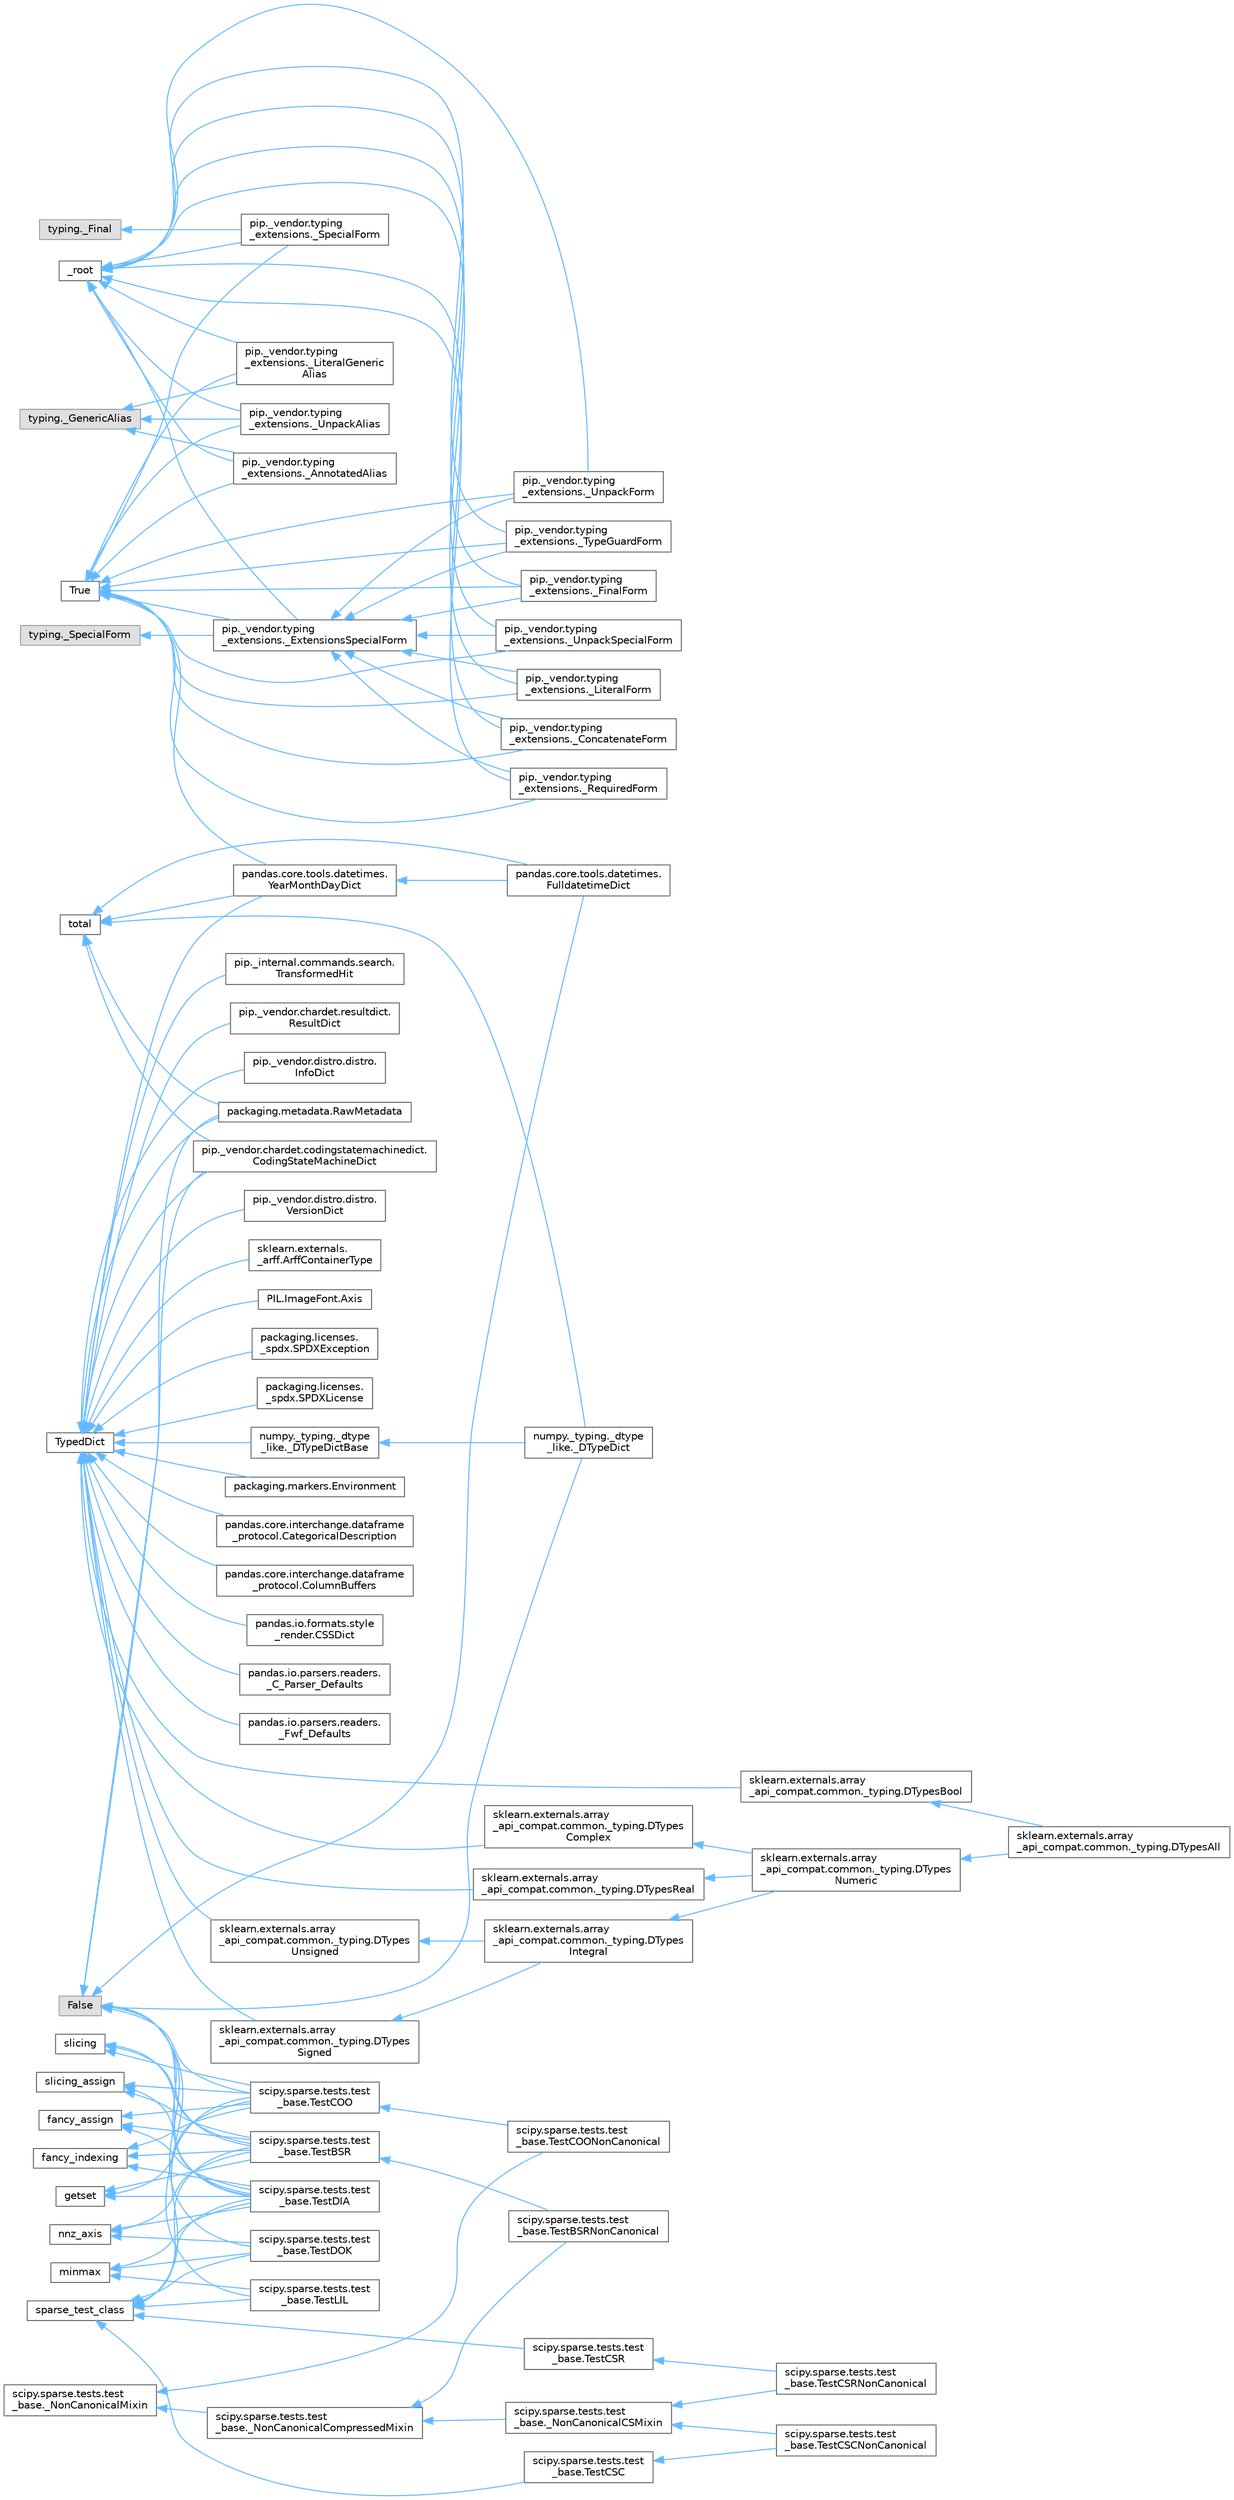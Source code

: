 digraph "Graphical Class Hierarchy"
{
 // LATEX_PDF_SIZE
  bgcolor="transparent";
  edge [fontname=Helvetica,fontsize=10,labelfontname=Helvetica,labelfontsize=10];
  node [fontname=Helvetica,fontsize=10,shape=box,height=0.2,width=0.4];
  rankdir="LR";
  Node0 [id="Node000000",label="typing._Final",height=0.2,width=0.4,color="grey60", fillcolor="#E0E0E0", style="filled",tooltip=" "];
  Node0 -> Node1 [id="edge5690_Node000000_Node000001",dir="back",color="steelblue1",style="solid",tooltip=" "];
  Node1 [id="Node000001",label="pip._vendor.typing\l_extensions._SpecialForm",height=0.2,width=0.4,color="grey40", fillcolor="white", style="filled",URL="$dd/dbd/classpip_1_1__vendor_1_1typing__extensions_1_1__SpecialForm.html",tooltip=" "];
  Node4 [id="Node000004",label="typing._GenericAlias",height=0.2,width=0.4,color="grey60", fillcolor="#E0E0E0", style="filled",tooltip=" "];
  Node4 -> Node3 [id="edge5691_Node000004_Node000003",dir="back",color="steelblue1",style="solid",tooltip=" "];
  Node3 [id="Node000003",label="pip._vendor.typing\l_extensions._AnnotatedAlias",height=0.2,width=0.4,color="grey40", fillcolor="white", style="filled",URL="$de/df2/classpip_1_1__vendor_1_1typing__extensions_1_1__AnnotatedAlias.html",tooltip=" "];
  Node4 -> Node5 [id="edge5692_Node000004_Node000005",dir="back",color="steelblue1",style="solid",tooltip=" "];
  Node5 [id="Node000005",label="pip._vendor.typing\l_extensions._LiteralGeneric\lAlias",height=0.2,width=0.4,color="grey40", fillcolor="white", style="filled",URL="$de/d9a/classpip_1_1__vendor_1_1typing__extensions_1_1__LiteralGenericAlias.html",tooltip=" "];
  Node4 -> Node69 [id="edge5693_Node000004_Node000069",dir="back",color="steelblue1",style="solid",tooltip=" "];
  Node69 [id="Node000069",label="pip._vendor.typing\l_extensions._UnpackAlias",height=0.2,width=0.4,color="grey40", fillcolor="white", style="filled",URL="$d4/d27/classpip_1_1__vendor_1_1typing__extensions_1_1__UnpackAlias.html",tooltip=" "];
  Node29 [id="Node000029",label="scipy.sparse.tests.test\l_base._NonCanonicalMixin",height=0.2,width=0.4,color="grey40", fillcolor="white", style="filled",URL="$d1/d14/classscipy_1_1sparse_1_1tests_1_1test__base_1_1__NonCanonicalMixin.html",tooltip=" "];
  Node29 -> Node28 [id="edge5694_Node000029_Node000028",dir="back",color="steelblue1",style="solid",tooltip=" "];
  Node28 [id="Node000028",label="scipy.sparse.tests.test\l_base.TestCOONonCanonical",height=0.2,width=0.4,color="grey40", fillcolor="white", style="filled",URL="$da/d38/classscipy_1_1sparse_1_1tests_1_1test__base_1_1TestCOONonCanonical.html",tooltip=" "];
  Node29 -> Node22 [id="edge5695_Node000029_Node000022",dir="back",color="steelblue1",style="solid",tooltip=" "];
  Node22 [id="Node000022",label="scipy.sparse.tests.test\l_base._NonCanonicalCompressedMixin",height=0.2,width=0.4,color="grey40", fillcolor="white", style="filled",URL="$d0/d78/classscipy_1_1sparse_1_1tests_1_1test__base_1_1__NonCanonicalCompressedMixin.html",tooltip=" "];
  Node22 -> Node21 [id="edge5696_Node000022_Node000021",dir="back",color="steelblue1",style="solid",tooltip=" "];
  Node21 [id="Node000021",label="scipy.sparse.tests.test\l_base.TestBSRNonCanonical",height=0.2,width=0.4,color="grey40", fillcolor="white", style="filled",URL="$d0/d19/classscipy_1_1sparse_1_1tests_1_1test__base_1_1TestBSRNonCanonical.html",tooltip=" "];
  Node22 -> Node23 [id="edge5697_Node000022_Node000023",dir="back",color="steelblue1",style="solid",tooltip=" "];
  Node23 [id="Node000023",label="scipy.sparse.tests.test\l_base._NonCanonicalCSMixin",height=0.2,width=0.4,color="grey40", fillcolor="white", style="filled",URL="$dc/d0b/classscipy_1_1sparse_1_1tests_1_1test__base_1_1__NonCanonicalCSMixin.html",tooltip=" "];
  Node23 -> Node24 [id="edge5698_Node000023_Node000024",dir="back",color="steelblue1",style="solid",tooltip=" "];
  Node24 [id="Node000024",label="scipy.sparse.tests.test\l_base.TestCSCNonCanonical",height=0.2,width=0.4,color="grey40", fillcolor="white", style="filled",URL="$d7/dd7/classscipy_1_1sparse_1_1tests_1_1test__base_1_1TestCSCNonCanonical.html",tooltip=" "];
  Node23 -> Node41 [id="edge5699_Node000023_Node000041",dir="back",color="steelblue1",style="solid",tooltip=" "];
  Node41 [id="Node000041",label="scipy.sparse.tests.test\l_base.TestCSRNonCanonical",height=0.2,width=0.4,color="grey40", fillcolor="white", style="filled",URL="$df/d25/classscipy_1_1sparse_1_1tests_1_1test__base_1_1TestCSRNonCanonical.html",tooltip=" "];
  Node2 [id="Node000002",label="_root",height=0.2,width=0.4,color="grey40", fillcolor="white", style="filled",URL="$de/d5f/class__root.html",tooltip=" "];
  Node2 -> Node3 [id="edge5700_Node000002_Node000003",dir="back",color="steelblue1",style="solid",tooltip=" "];
  Node2 -> Node60 [id="edge5701_Node000002_Node000060",dir="back",color="steelblue1",style="solid",tooltip=" "];
  Node60 [id="Node000060",label="pip._vendor.typing\l_extensions._ConcatenateForm",height=0.2,width=0.4,color="grey40", fillcolor="white", style="filled",URL="$d0/d57/classpip_1_1__vendor_1_1typing__extensions_1_1__ConcatenateForm.html",tooltip=" "];
  Node2 -> Node61 [id="edge5702_Node000002_Node000061",dir="back",color="steelblue1",style="solid",tooltip=" "];
  Node61 [id="Node000061",label="pip._vendor.typing\l_extensions._ExtensionsSpecialForm",height=0.2,width=0.4,color="grey40", fillcolor="white", style="filled",URL="$d4/d1e/classpip_1_1__vendor_1_1typing__extensions_1_1__ExtensionsSpecialForm.html",tooltip=" "];
  Node61 -> Node60 [id="edge5703_Node000061_Node000060",dir="back",color="steelblue1",style="solid",tooltip=" "];
  Node61 -> Node62 [id="edge5704_Node000061_Node000062",dir="back",color="steelblue1",style="solid",tooltip=" "];
  Node62 [id="Node000062",label="pip._vendor.typing\l_extensions._FinalForm",height=0.2,width=0.4,color="grey40", fillcolor="white", style="filled",URL="$d8/d1b/classpip_1_1__vendor_1_1typing__extensions_1_1__FinalForm.html",tooltip=" "];
  Node61 -> Node63 [id="edge5705_Node000061_Node000063",dir="back",color="steelblue1",style="solid",tooltip=" "];
  Node63 [id="Node000063",label="pip._vendor.typing\l_extensions._LiteralForm",height=0.2,width=0.4,color="grey40", fillcolor="white", style="filled",URL="$da/d77/classpip_1_1__vendor_1_1typing__extensions_1_1__LiteralForm.html",tooltip=" "];
  Node61 -> Node64 [id="edge5706_Node000061_Node000064",dir="back",color="steelblue1",style="solid",tooltip=" "];
  Node64 [id="Node000064",label="pip._vendor.typing\l_extensions._RequiredForm",height=0.2,width=0.4,color="grey40", fillcolor="white", style="filled",URL="$d1/d5a/classpip_1_1__vendor_1_1typing__extensions_1_1__RequiredForm.html",tooltip=" "];
  Node61 -> Node65 [id="edge5707_Node000061_Node000065",dir="back",color="steelblue1",style="solid",tooltip=" "];
  Node65 [id="Node000065",label="pip._vendor.typing\l_extensions._TypeGuardForm",height=0.2,width=0.4,color="grey40", fillcolor="white", style="filled",URL="$d6/d22/classpip_1_1__vendor_1_1typing__extensions_1_1__TypeGuardForm.html",tooltip=" "];
  Node61 -> Node66 [id="edge5708_Node000061_Node000066",dir="back",color="steelblue1",style="solid",tooltip=" "];
  Node66 [id="Node000066",label="pip._vendor.typing\l_extensions._UnpackForm",height=0.2,width=0.4,color="grey40", fillcolor="white", style="filled",URL="$df/d4e/classpip_1_1__vendor_1_1typing__extensions_1_1__UnpackForm.html",tooltip=" "];
  Node61 -> Node67 [id="edge5709_Node000061_Node000067",dir="back",color="steelblue1",style="solid",tooltip=" "];
  Node67 [id="Node000067",label="pip._vendor.typing\l_extensions._UnpackSpecialForm",height=0.2,width=0.4,color="grey40", fillcolor="white", style="filled",URL="$de/d67/classpip_1_1__vendor_1_1typing__extensions_1_1__UnpackSpecialForm.html",tooltip=" "];
  Node2 -> Node62 [id="edge5710_Node000002_Node000062",dir="back",color="steelblue1",style="solid",tooltip=" "];
  Node2 -> Node63 [id="edge5711_Node000002_Node000063",dir="back",color="steelblue1",style="solid",tooltip=" "];
  Node2 -> Node5 [id="edge5712_Node000002_Node000005",dir="back",color="steelblue1",style="solid",tooltip=" "];
  Node2 -> Node64 [id="edge5713_Node000002_Node000064",dir="back",color="steelblue1",style="solid",tooltip=" "];
  Node2 -> Node1 [id="edge5714_Node000002_Node000001",dir="back",color="steelblue1",style="solid",tooltip=" "];
  Node2 -> Node65 [id="edge5715_Node000002_Node000065",dir="back",color="steelblue1",style="solid",tooltip=" "];
  Node2 -> Node69 [id="edge5716_Node000002_Node000069",dir="back",color="steelblue1",style="solid",tooltip=" "];
  Node2 -> Node66 [id="edge5717_Node000002_Node000066",dir="back",color="steelblue1",style="solid",tooltip=" "];
  Node2 -> Node67 [id="edge5718_Node000002_Node000067",dir="back",color="steelblue1",style="solid",tooltip=" "];
  Node68 [id="Node000068",label="typing._SpecialForm",height=0.2,width=0.4,color="grey60", fillcolor="#E0E0E0", style="filled",tooltip=" "];
  Node68 -> Node61 [id="edge5719_Node000068_Node000061",dir="back",color="steelblue1",style="solid",tooltip=" "];
  Node30 [id="Node000030",label="fancy_assign",height=0.2,width=0.4,color="grey40", fillcolor="white", style="filled",URL="$d3/d0f/classfancy__assign.html",tooltip=" "];
  Node30 -> Node20 [id="edge5720_Node000030_Node000020",dir="back",color="steelblue1",style="solid",tooltip=" "];
  Node20 [id="Node000020",label="scipy.sparse.tests.test\l_base.TestBSR",height=0.2,width=0.4,color="grey40", fillcolor="white", style="filled",URL="$d8/d2c/classscipy_1_1sparse_1_1tests_1_1test__base_1_1TestBSR.html",tooltip=" "];
  Node20 -> Node21 [id="edge5721_Node000020_Node000021",dir="back",color="steelblue1",style="solid",tooltip=" "];
  Node30 -> Node27 [id="edge5722_Node000030_Node000027",dir="back",color="steelblue1",style="solid",tooltip=" "];
  Node27 [id="Node000027",label="scipy.sparse.tests.test\l_base.TestCOO",height=0.2,width=0.4,color="grey40", fillcolor="white", style="filled",URL="$d6/d7b/classscipy_1_1sparse_1_1tests_1_1test__base_1_1TestCOO.html",tooltip=" "];
  Node27 -> Node28 [id="edge5723_Node000027_Node000028",dir="back",color="steelblue1",style="solid",tooltip=" "];
  Node30 -> Node31 [id="edge5724_Node000030_Node000031",dir="back",color="steelblue1",style="solid",tooltip=" "];
  Node31 [id="Node000031",label="scipy.sparse.tests.test\l_base.TestDIA",height=0.2,width=0.4,color="grey40", fillcolor="white", style="filled",URL="$d7/d73/classscipy_1_1sparse_1_1tests_1_1test__base_1_1TestDIA.html",tooltip=" "];
  Node32 [id="Node000032",label="fancy_indexing",height=0.2,width=0.4,color="grey40", fillcolor="white", style="filled",URL="$da/de4/classfancy__indexing.html",tooltip=" "];
  Node32 -> Node20 [id="edge5725_Node000032_Node000020",dir="back",color="steelblue1",style="solid",tooltip=" "];
  Node32 -> Node27 [id="edge5726_Node000032_Node000027",dir="back",color="steelblue1",style="solid",tooltip=" "];
  Node32 -> Node31 [id="edge5727_Node000032_Node000031",dir="back",color="steelblue1",style="solid",tooltip=" "];
  Node33 [id="Node000033",label="getset",height=0.2,width=0.4,color="grey40", fillcolor="white", style="filled",URL="$d9/d13/classgetset.html",tooltip=" "];
  Node33 -> Node20 [id="edge5728_Node000033_Node000020",dir="back",color="steelblue1",style="solid",tooltip=" "];
  Node33 -> Node27 [id="edge5729_Node000033_Node000027",dir="back",color="steelblue1",style="solid",tooltip=" "];
  Node33 -> Node31 [id="edge5730_Node000033_Node000031",dir="back",color="steelblue1",style="solid",tooltip=" "];
  Node34 [id="Node000034",label="minmax",height=0.2,width=0.4,color="grey40", fillcolor="white", style="filled",URL="$db/de6/classminmax.html",tooltip=" "];
  Node34 -> Node31 [id="edge5731_Node000034_Node000031",dir="back",color="steelblue1",style="solid",tooltip=" "];
  Node34 -> Node35 [id="edge5732_Node000034_Node000035",dir="back",color="steelblue1",style="solid",tooltip=" "];
  Node35 [id="Node000035",label="scipy.sparse.tests.test\l_base.TestDOK",height=0.2,width=0.4,color="grey40", fillcolor="white", style="filled",URL="$d8/d98/classscipy_1_1sparse_1_1tests_1_1test__base_1_1TestDOK.html",tooltip=" "];
  Node34 -> Node37 [id="edge5733_Node000034_Node000037",dir="back",color="steelblue1",style="solid",tooltip=" "];
  Node37 [id="Node000037",label="scipy.sparse.tests.test\l_base.TestLIL",height=0.2,width=0.4,color="grey40", fillcolor="white", style="filled",URL="$d1/d1a/classscipy_1_1sparse_1_1tests_1_1test__base_1_1TestLIL.html",tooltip=" "];
  Node36 [id="Node000036",label="nnz_axis",height=0.2,width=0.4,color="grey40", fillcolor="white", style="filled",URL="$dd/dc9/classnnz__axis.html",tooltip=" "];
  Node36 -> Node20 [id="edge5734_Node000036_Node000020",dir="back",color="steelblue1",style="solid",tooltip=" "];
  Node36 -> Node31 [id="edge5735_Node000036_Node000031",dir="back",color="steelblue1",style="solid",tooltip=" "];
  Node36 -> Node35 [id="edge5736_Node000036_Node000035",dir="back",color="steelblue1",style="solid",tooltip=" "];
  Node38 [id="Node000038",label="slicing",height=0.2,width=0.4,color="grey40", fillcolor="white", style="filled",URL="$dc/d8b/classslicing.html",tooltip=" "];
  Node38 -> Node20 [id="edge5737_Node000038_Node000020",dir="back",color="steelblue1",style="solid",tooltip=" "];
  Node38 -> Node27 [id="edge5738_Node000038_Node000027",dir="back",color="steelblue1",style="solid",tooltip=" "];
  Node38 -> Node31 [id="edge5739_Node000038_Node000031",dir="back",color="steelblue1",style="solid",tooltip=" "];
  Node39 [id="Node000039",label="slicing_assign",height=0.2,width=0.4,color="grey40", fillcolor="white", style="filled",URL="$de/d5f/classslicing__assign.html",tooltip=" "];
  Node39 -> Node20 [id="edge5740_Node000039_Node000020",dir="back",color="steelblue1",style="solid",tooltip=" "];
  Node39 -> Node27 [id="edge5741_Node000039_Node000027",dir="back",color="steelblue1",style="solid",tooltip=" "];
  Node39 -> Node31 [id="edge5742_Node000039_Node000031",dir="back",color="steelblue1",style="solid",tooltip=" "];
  Node26 [id="Node000026",label="sparse_test_class",height=0.2,width=0.4,color="grey40", fillcolor="white", style="filled",URL="$de/d31/classsparse__test__class.html",tooltip=" "];
  Node26 -> Node20 [id="edge5743_Node000026_Node000020",dir="back",color="steelblue1",style="solid",tooltip=" "];
  Node26 -> Node27 [id="edge5744_Node000026_Node000027",dir="back",color="steelblue1",style="solid",tooltip=" "];
  Node26 -> Node25 [id="edge5745_Node000026_Node000025",dir="back",color="steelblue1",style="solid",tooltip=" "];
  Node25 [id="Node000025",label="scipy.sparse.tests.test\l_base.TestCSC",height=0.2,width=0.4,color="grey40", fillcolor="white", style="filled",URL="$d4/d67/classscipy_1_1sparse_1_1tests_1_1test__base_1_1TestCSC.html",tooltip=" "];
  Node25 -> Node24 [id="edge5746_Node000025_Node000024",dir="back",color="steelblue1",style="solid",tooltip=" "];
  Node26 -> Node40 [id="edge5747_Node000026_Node000040",dir="back",color="steelblue1",style="solid",tooltip=" "];
  Node40 [id="Node000040",label="scipy.sparse.tests.test\l_base.TestCSR",height=0.2,width=0.4,color="grey40", fillcolor="white", style="filled",URL="$d9/d00/classscipy_1_1sparse_1_1tests_1_1test__base_1_1TestCSR.html",tooltip=" "];
  Node40 -> Node41 [id="edge5748_Node000040_Node000041",dir="back",color="steelblue1",style="solid",tooltip=" "];
  Node26 -> Node31 [id="edge5749_Node000026_Node000031",dir="back",color="steelblue1",style="solid",tooltip=" "];
  Node26 -> Node35 [id="edge5750_Node000026_Node000035",dir="back",color="steelblue1",style="solid",tooltip=" "];
  Node26 -> Node37 [id="edge5751_Node000026_Node000037",dir="back",color="steelblue1",style="solid",tooltip=" "];
  Node9 [id="Node000009",label="total",height=0.2,width=0.4,color="grey40", fillcolor="white", style="filled",URL="$dc/d58/classtotal.html",tooltip=" "];
  Node9 -> Node10 [id="edge5752_Node000009_Node000010",dir="back",color="steelblue1",style="solid",tooltip=" "];
  Node10 [id="Node000010",label="numpy._typing._dtype\l_like._DTypeDict",height=0.2,width=0.4,color="grey40", fillcolor="white", style="filled",URL="$d8/dce/classnumpy_1_1__typing_1_1__dtype__like_1_1__DTypeDict.html",tooltip=" "];
  Node9 -> Node17 [id="edge5753_Node000009_Node000017",dir="back",color="steelblue1",style="solid",tooltip=" "];
  Node17 [id="Node000017",label="packaging.metadata.RawMetadata",height=0.2,width=0.4,color="grey40", fillcolor="white", style="filled",URL="$d0/d70/classpackaging_1_1metadata_1_1RawMetadata.html",tooltip=" "];
  Node9 -> Node8 [id="edge5754_Node000009_Node000008",dir="back",color="steelblue1",style="solid",tooltip=" "];
  Node8 [id="Node000008",label="pandas.core.tools.datetimes.\lFulldatetimeDict",height=0.2,width=0.4,color="grey40", fillcolor="white", style="filled",URL="$d8/d55/classpandas_1_1core_1_1tools_1_1datetimes_1_1FulldatetimeDict.html",tooltip=" "];
  Node9 -> Node7 [id="edge5755_Node000009_Node000007",dir="back",color="steelblue1",style="solid",tooltip=" "];
  Node7 [id="Node000007",label="pandas.core.tools.datetimes.\lYearMonthDayDict",height=0.2,width=0.4,color="grey40", fillcolor="white", style="filled",URL="$dd/d6a/classpandas_1_1core_1_1tools_1_1datetimes_1_1YearMonthDayDict.html",tooltip=" "];
  Node7 -> Node8 [id="edge5756_Node000007_Node000008",dir="back",color="steelblue1",style="solid",tooltip=" "];
  Node9 -> Node19 [id="edge5757_Node000009_Node000019",dir="back",color="steelblue1",style="solid",tooltip=" "];
  Node19 [id="Node000019",label="pip._vendor.chardet.codingstatemachinedict.\lCodingStateMachineDict",height=0.2,width=0.4,color="grey40", fillcolor="white", style="filled",URL="$d9/d72/classpip_1_1__vendor_1_1chardet_1_1codingstatemachinedict_1_1CodingStateMachineDict.html",tooltip=" "];
  Node6 [id="Node000006",label="True",height=0.2,width=0.4,color="grey40", fillcolor="white", style="filled",URL="$d8/d0b/classTrue.html",tooltip=" "];
  Node6 -> Node7 [id="edge5758_Node000006_Node000007",dir="back",color="steelblue1",style="solid",tooltip=" "];
  Node6 -> Node3 [id="edge5759_Node000006_Node000003",dir="back",color="steelblue1",style="solid",tooltip=" "];
  Node6 -> Node60 [id="edge5760_Node000006_Node000060",dir="back",color="steelblue1",style="solid",tooltip=" "];
  Node6 -> Node61 [id="edge5761_Node000006_Node000061",dir="back",color="steelblue1",style="solid",tooltip=" "];
  Node6 -> Node62 [id="edge5762_Node000006_Node000062",dir="back",color="steelblue1",style="solid",tooltip=" "];
  Node6 -> Node63 [id="edge5763_Node000006_Node000063",dir="back",color="steelblue1",style="solid",tooltip=" "];
  Node6 -> Node5 [id="edge5764_Node000006_Node000005",dir="back",color="steelblue1",style="solid",tooltip=" "];
  Node6 -> Node64 [id="edge5765_Node000006_Node000064",dir="back",color="steelblue1",style="solid",tooltip=" "];
  Node6 -> Node1 [id="edge5766_Node000006_Node000001",dir="back",color="steelblue1",style="solid",tooltip=" "];
  Node6 -> Node65 [id="edge5767_Node000006_Node000065",dir="back",color="steelblue1",style="solid",tooltip=" "];
  Node6 -> Node69 [id="edge5768_Node000006_Node000069",dir="back",color="steelblue1",style="solid",tooltip=" "];
  Node6 -> Node66 [id="edge5769_Node000006_Node000066",dir="back",color="steelblue1",style="solid",tooltip=" "];
  Node6 -> Node67 [id="edge5770_Node000006_Node000067",dir="back",color="steelblue1",style="solid",tooltip=" "];
  Node12 [id="Node000012",label="TypedDict",height=0.2,width=0.4,color="grey40", fillcolor="white", style="filled",URL="$da/de3/classTypedDict.html",tooltip=" "];
  Node12 -> Node13 [id="edge5771_Node000012_Node000013",dir="back",color="steelblue1",style="solid",tooltip=" "];
  Node13 [id="Node000013",label="PIL.ImageFont.Axis",height=0.2,width=0.4,color="grey40", fillcolor="white", style="filled",URL="$d1/d8e/classPIL_1_1ImageFont_1_1Axis.html",tooltip=" "];
  Node12 -> Node11 [id="edge5772_Node000012_Node000011",dir="back",color="steelblue1",style="solid",tooltip=" "];
  Node11 [id="Node000011",label="numpy._typing._dtype\l_like._DTypeDictBase",height=0.2,width=0.4,color="grey40", fillcolor="white", style="filled",URL="$d3/d9b/classnumpy_1_1__typing_1_1__dtype__like_1_1__DTypeDictBase.html",tooltip=" "];
  Node11 -> Node10 [id="edge5773_Node000011_Node000010",dir="back",color="steelblue1",style="solid",tooltip=" "];
  Node12 -> Node14 [id="edge5774_Node000012_Node000014",dir="back",color="steelblue1",style="solid",tooltip=" "];
  Node14 [id="Node000014",label="packaging.licenses.\l_spdx.SPDXException",height=0.2,width=0.4,color="grey40", fillcolor="white", style="filled",URL="$d7/d5d/classpackaging_1_1licenses_1_1__spdx_1_1SPDXException.html",tooltip=" "];
  Node12 -> Node15 [id="edge5775_Node000012_Node000015",dir="back",color="steelblue1",style="solid",tooltip=" "];
  Node15 [id="Node000015",label="packaging.licenses.\l_spdx.SPDXLicense",height=0.2,width=0.4,color="grey40", fillcolor="white", style="filled",URL="$da/d2c/classpackaging_1_1licenses_1_1__spdx_1_1SPDXLicense.html",tooltip=" "];
  Node12 -> Node16 [id="edge5776_Node000012_Node000016",dir="back",color="steelblue1",style="solid",tooltip=" "];
  Node16 [id="Node000016",label="packaging.markers.Environment",height=0.2,width=0.4,color="grey40", fillcolor="white", style="filled",URL="$d1/d2a/classpackaging_1_1markers_1_1Environment.html",tooltip=" "];
  Node12 -> Node17 [id="edge5777_Node000012_Node000017",dir="back",color="steelblue1",style="solid",tooltip=" "];
  Node12 -> Node42 [id="edge5778_Node000012_Node000042",dir="back",color="steelblue1",style="solid",tooltip=" "];
  Node42 [id="Node000042",label="pandas.core.interchange.dataframe\l_protocol.CategoricalDescription",height=0.2,width=0.4,color="grey40", fillcolor="white", style="filled",URL="$d1/da9/classpandas_1_1core_1_1interchange_1_1dataframe__protocol_1_1CategoricalDescription.html",tooltip=" "];
  Node12 -> Node43 [id="edge5779_Node000012_Node000043",dir="back",color="steelblue1",style="solid",tooltip=" "];
  Node43 [id="Node000043",label="pandas.core.interchange.dataframe\l_protocol.ColumnBuffers",height=0.2,width=0.4,color="grey40", fillcolor="white", style="filled",URL="$d4/dfc/classpandas_1_1core_1_1interchange_1_1dataframe__protocol_1_1ColumnBuffers.html",tooltip=" "];
  Node12 -> Node7 [id="edge5780_Node000012_Node000007",dir="back",color="steelblue1",style="solid",tooltip=" "];
  Node12 -> Node44 [id="edge5781_Node000012_Node000044",dir="back",color="steelblue1",style="solid",tooltip=" "];
  Node44 [id="Node000044",label="pandas.io.formats.style\l_render.CSSDict",height=0.2,width=0.4,color="grey40", fillcolor="white", style="filled",URL="$df/d89/classpandas_1_1io_1_1formats_1_1style__render_1_1CSSDict.html",tooltip=" "];
  Node12 -> Node45 [id="edge5782_Node000012_Node000045",dir="back",color="steelblue1",style="solid",tooltip=" "];
  Node45 [id="Node000045",label="pandas.io.parsers.readers.\l_C_Parser_Defaults",height=0.2,width=0.4,color="grey40", fillcolor="white", style="filled",URL="$dd/db6/classpandas_1_1io_1_1parsers_1_1readers_1_1__C__Parser__Defaults.html",tooltip=" "];
  Node12 -> Node46 [id="edge5783_Node000012_Node000046",dir="back",color="steelblue1",style="solid",tooltip=" "];
  Node46 [id="Node000046",label="pandas.io.parsers.readers.\l_Fwf_Defaults",height=0.2,width=0.4,color="grey40", fillcolor="white", style="filled",URL="$dd/d35/classpandas_1_1io_1_1parsers_1_1readers_1_1__Fwf__Defaults.html",tooltip=" "];
  Node12 -> Node47 [id="edge5784_Node000012_Node000047",dir="back",color="steelblue1",style="solid",tooltip=" "];
  Node47 [id="Node000047",label="pip._internal.commands.search.\lTransformedHit",height=0.2,width=0.4,color="grey40", fillcolor="white", style="filled",URL="$d8/da1/classpip_1_1__internal_1_1commands_1_1search_1_1TransformedHit.html",tooltip=" "];
  Node12 -> Node19 [id="edge5785_Node000012_Node000019",dir="back",color="steelblue1",style="solid",tooltip=" "];
  Node12 -> Node48 [id="edge5786_Node000012_Node000048",dir="back",color="steelblue1",style="solid",tooltip=" "];
  Node48 [id="Node000048",label="pip._vendor.chardet.resultdict.\lResultDict",height=0.2,width=0.4,color="grey40", fillcolor="white", style="filled",URL="$d6/de2/classpip_1_1__vendor_1_1chardet_1_1resultdict_1_1ResultDict.html",tooltip=" "];
  Node12 -> Node49 [id="edge5787_Node000012_Node000049",dir="back",color="steelblue1",style="solid",tooltip=" "];
  Node49 [id="Node000049",label="pip._vendor.distro.distro.\lInfoDict",height=0.2,width=0.4,color="grey40", fillcolor="white", style="filled",URL="$d8/d97/classpip_1_1__vendor_1_1distro_1_1distro_1_1InfoDict.html",tooltip=" "];
  Node12 -> Node50 [id="edge5788_Node000012_Node000050",dir="back",color="steelblue1",style="solid",tooltip=" "];
  Node50 [id="Node000050",label="pip._vendor.distro.distro.\lVersionDict",height=0.2,width=0.4,color="grey40", fillcolor="white", style="filled",URL="$d1/d86/classpip_1_1__vendor_1_1distro_1_1distro_1_1VersionDict.html",tooltip=" "];
  Node12 -> Node51 [id="edge5789_Node000012_Node000051",dir="back",color="steelblue1",style="solid",tooltip=" "];
  Node51 [id="Node000051",label="sklearn.externals.\l_arff.ArffContainerType",height=0.2,width=0.4,color="grey40", fillcolor="white", style="filled",URL="$d7/d5a/classsklearn_1_1externals_1_1__arff_1_1ArffContainerType.html",tooltip=" "];
  Node12 -> Node52 [id="edge5790_Node000012_Node000052",dir="back",color="steelblue1",style="solid",tooltip=" "];
  Node52 [id="Node000052",label="sklearn.externals.array\l_api_compat.common._typing.DTypesBool",height=0.2,width=0.4,color="grey40", fillcolor="white", style="filled",URL="$da/d41/classsklearn_1_1externals_1_1array__api__compat_1_1common_1_1__typing_1_1DTypesBool.html",tooltip=" "];
  Node52 -> Node53 [id="edge5791_Node000052_Node000053",dir="back",color="steelblue1",style="solid",tooltip=" "];
  Node53 [id="Node000053",label="sklearn.externals.array\l_api_compat.common._typing.DTypesAll",height=0.2,width=0.4,color="grey40", fillcolor="white", style="filled",URL="$d7/d0a/classsklearn_1_1externals_1_1array__api__compat_1_1common_1_1__typing_1_1DTypesAll.html",tooltip=" "];
  Node12 -> Node55 [id="edge5792_Node000012_Node000055",dir="back",color="steelblue1",style="solid",tooltip=" "];
  Node55 [id="Node000055",label="sklearn.externals.array\l_api_compat.common._typing.DTypes\lComplex",height=0.2,width=0.4,color="grey40", fillcolor="white", style="filled",URL="$db/d4e/classsklearn_1_1externals_1_1array__api__compat_1_1common_1_1__typing_1_1DTypesComplex.html",tooltip=" "];
  Node55 -> Node54 [id="edge5793_Node000055_Node000054",dir="back",color="steelblue1",style="solid",tooltip=" "];
  Node54 [id="Node000054",label="sklearn.externals.array\l_api_compat.common._typing.DTypes\lNumeric",height=0.2,width=0.4,color="grey40", fillcolor="white", style="filled",URL="$dc/dfc/classsklearn_1_1externals_1_1array__api__compat_1_1common_1_1__typing_1_1DTypesNumeric.html",tooltip=" "];
  Node54 -> Node53 [id="edge5794_Node000054_Node000053",dir="back",color="steelblue1",style="solid",tooltip=" "];
  Node12 -> Node56 [id="edge5795_Node000012_Node000056",dir="back",color="steelblue1",style="solid",tooltip=" "];
  Node56 [id="Node000056",label="sklearn.externals.array\l_api_compat.common._typing.DTypesReal",height=0.2,width=0.4,color="grey40", fillcolor="white", style="filled",URL="$d1/d9f/classsklearn_1_1externals_1_1array__api__compat_1_1common_1_1__typing_1_1DTypesReal.html",tooltip=" "];
  Node56 -> Node54 [id="edge5796_Node000056_Node000054",dir="back",color="steelblue1",style="solid",tooltip=" "];
  Node12 -> Node58 [id="edge5797_Node000012_Node000058",dir="back",color="steelblue1",style="solid",tooltip=" "];
  Node58 [id="Node000058",label="sklearn.externals.array\l_api_compat.common._typing.DTypes\lSigned",height=0.2,width=0.4,color="grey40", fillcolor="white", style="filled",URL="$d2/db0/classsklearn_1_1externals_1_1array__api__compat_1_1common_1_1__typing_1_1DTypesSigned.html",tooltip=" "];
  Node58 -> Node57 [id="edge5798_Node000058_Node000057",dir="back",color="steelblue1",style="solid",tooltip=" "];
  Node57 [id="Node000057",label="sklearn.externals.array\l_api_compat.common._typing.DTypes\lIntegral",height=0.2,width=0.4,color="grey40", fillcolor="white", style="filled",URL="$d5/d0d/classsklearn_1_1externals_1_1array__api__compat_1_1common_1_1__typing_1_1DTypesIntegral.html",tooltip=" "];
  Node57 -> Node54 [id="edge5799_Node000057_Node000054",dir="back",color="steelblue1",style="solid",tooltip=" "];
  Node12 -> Node59 [id="edge5800_Node000012_Node000059",dir="back",color="steelblue1",style="solid",tooltip=" "];
  Node59 [id="Node000059",label="sklearn.externals.array\l_api_compat.common._typing.DTypes\lUnsigned",height=0.2,width=0.4,color="grey40", fillcolor="white", style="filled",URL="$de/d26/classsklearn_1_1externals_1_1array__api__compat_1_1common_1_1__typing_1_1DTypesUnsigned.html",tooltip=" "];
  Node59 -> Node57 [id="edge5801_Node000059_Node000057",dir="back",color="steelblue1",style="solid",tooltip=" "];
  Node18 [id="Node000018",label="False",height=0.2,width=0.4,color="grey60", fillcolor="#E0E0E0", style="filled",tooltip=" "];
  Node18 -> Node10 [id="edge5802_Node000018_Node000010",dir="back",color="steelblue1",style="solid",tooltip=" "];
  Node18 -> Node17 [id="edge5803_Node000018_Node000017",dir="back",color="steelblue1",style="solid",tooltip=" "];
  Node18 -> Node8 [id="edge5804_Node000018_Node000008",dir="back",color="steelblue1",style="solid",tooltip=" "];
  Node18 -> Node19 [id="edge5805_Node000018_Node000019",dir="back",color="steelblue1",style="solid",tooltip=" "];
  Node18 -> Node20 [id="edge5806_Node000018_Node000020",dir="back",color="steelblue1",style="solid",tooltip=" "];
  Node18 -> Node27 [id="edge5807_Node000018_Node000027",dir="back",color="steelblue1",style="solid",tooltip=" "];
  Node18 -> Node31 [id="edge5808_Node000018_Node000031",dir="back",color="steelblue1",style="solid",tooltip=" "];
  Node18 -> Node35 [id="edge5809_Node000018_Node000035",dir="back",color="steelblue1",style="solid",tooltip=" "];
  Node18 -> Node37 [id="edge5810_Node000018_Node000037",dir="back",color="steelblue1",style="solid",tooltip=" "];
}
